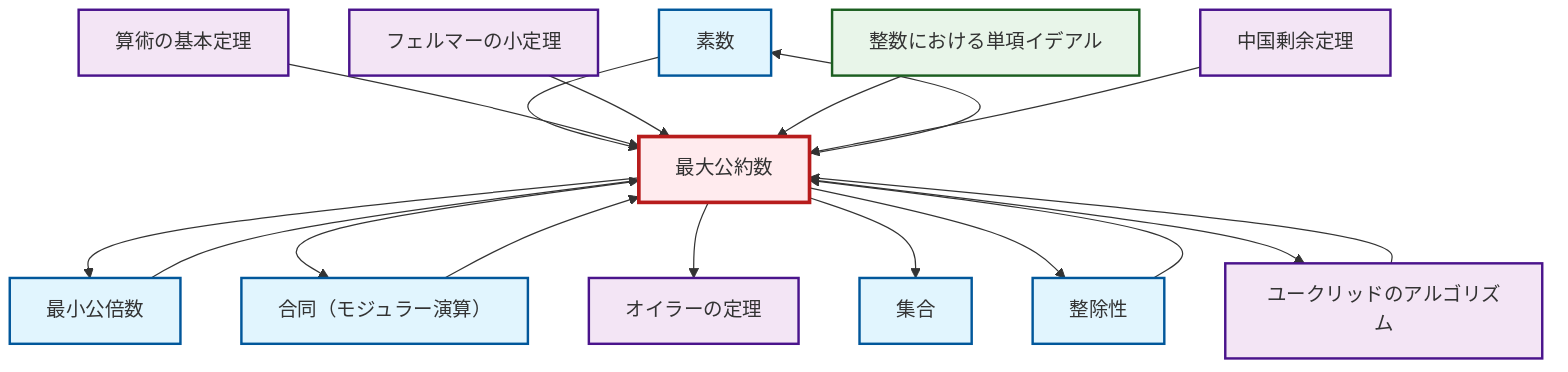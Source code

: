 graph TD
    classDef definition fill:#e1f5fe,stroke:#01579b,stroke-width:2px
    classDef theorem fill:#f3e5f5,stroke:#4a148c,stroke-width:2px
    classDef axiom fill:#fff3e0,stroke:#e65100,stroke-width:2px
    classDef example fill:#e8f5e9,stroke:#1b5e20,stroke-width:2px
    classDef current fill:#ffebee,stroke:#b71c1c,stroke-width:3px
    def-prime["素数"]:::definition
    thm-fermat-little["フェルマーの小定理"]:::theorem
    thm-fundamental-arithmetic["算術の基本定理"]:::theorem
    ex-principal-ideal["整数における単項イデアル"]:::example
    def-congruence["合同（モジュラー演算）"]:::definition
    def-gcd["最大公約数"]:::definition
    def-lcm["最小公倍数"]:::definition
    thm-euclidean-algorithm["ユークリッドのアルゴリズム"]:::theorem
    thm-chinese-remainder["中国剰余定理"]:::theorem
    thm-euler["オイラーの定理"]:::theorem
    def-set["集合"]:::definition
    def-divisibility["整除性"]:::definition
    def-gcd --> def-prime
    def-divisibility --> def-gcd
    def-prime --> def-gcd
    thm-fundamental-arithmetic --> def-gcd
    def-gcd --> def-lcm
    thm-fermat-little --> def-gcd
    ex-principal-ideal --> def-gcd
    def-lcm --> def-gcd
    def-gcd --> def-congruence
    def-gcd --> thm-euler
    def-congruence --> def-gcd
    def-gcd --> def-set
    def-gcd --> def-divisibility
    thm-chinese-remainder --> def-gcd
    thm-euclidean-algorithm --> def-gcd
    def-gcd --> thm-euclidean-algorithm
    class def-gcd current